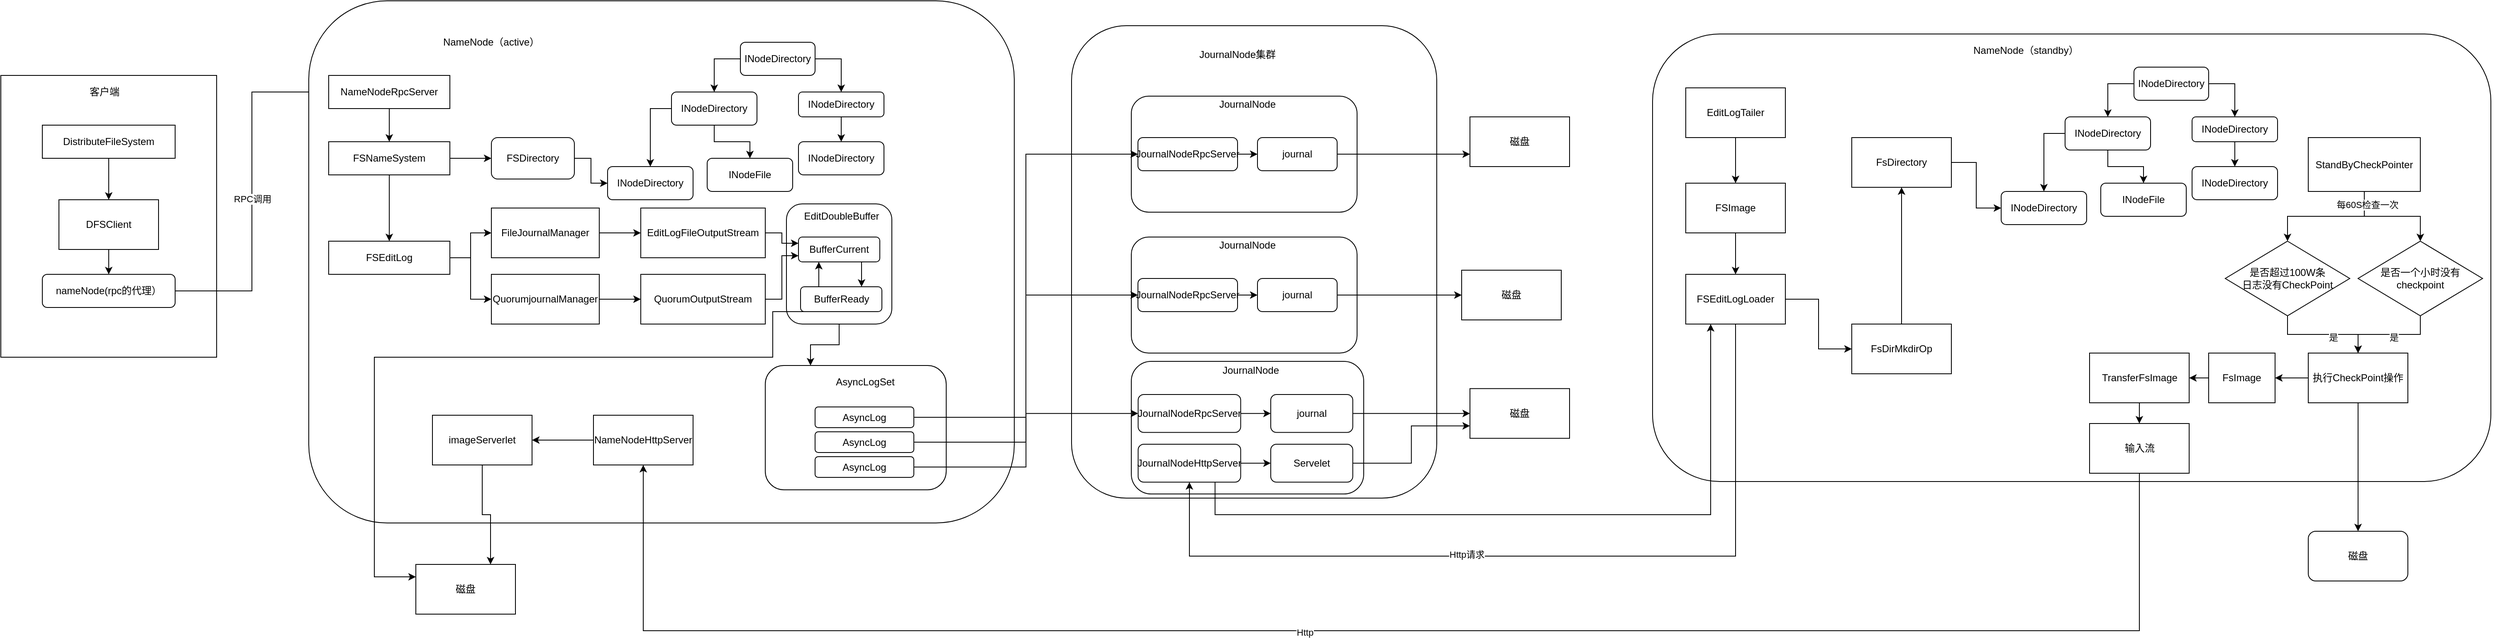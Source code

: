 <mxfile version="13.7.9" type="device"><diagram id="eB5YQla7V3lRAByXjkSG" name="第 1 页"><mxGraphModel dx="1666" dy="2074" grid="1" gridSize="10" guides="1" tooltips="1" connect="1" arrows="1" fold="1" page="1" pageScale="1" pageWidth="827" pageHeight="1169" math="0" shadow="0"><root><mxCell id="0"/><mxCell id="1" parent="0"/><mxCell id="TKbmbzfC0sgRilVs8ecP-1" value="" style="rounded=0;whiteSpace=wrap;html=1;" vertex="1" parent="1"><mxGeometry x="20" y="60" width="260" height="340" as="geometry"/></mxCell><mxCell id="TKbmbzfC0sgRilVs8ecP-5" value="客户端" style="text;html=1;strokeColor=none;fillColor=none;align=center;verticalAlign=middle;whiteSpace=wrap;rounded=0;" vertex="1" parent="1"><mxGeometry x="70" y="60" width="150" height="40" as="geometry"/></mxCell><mxCell id="TKbmbzfC0sgRilVs8ecP-11" value="" style="edgeStyle=orthogonalEdgeStyle;rounded=0;orthogonalLoop=1;jettySize=auto;html=1;" edge="1" parent="1" source="TKbmbzfC0sgRilVs8ecP-9" target="TKbmbzfC0sgRilVs8ecP-10"><mxGeometry relative="1" as="geometry"/></mxCell><mxCell id="TKbmbzfC0sgRilVs8ecP-9" value="DistributeFileSystem" style="rounded=0;whiteSpace=wrap;html=1;" vertex="1" parent="1"><mxGeometry x="70" y="120" width="160" height="40" as="geometry"/></mxCell><mxCell id="TKbmbzfC0sgRilVs8ecP-13" style="edgeStyle=orthogonalEdgeStyle;rounded=0;orthogonalLoop=1;jettySize=auto;html=1;entryX=0.5;entryY=0;entryDx=0;entryDy=0;" edge="1" parent="1" source="TKbmbzfC0sgRilVs8ecP-10" target="TKbmbzfC0sgRilVs8ecP-12"><mxGeometry relative="1" as="geometry"/></mxCell><mxCell id="TKbmbzfC0sgRilVs8ecP-10" value="DFSClient" style="whiteSpace=wrap;html=1;rounded=0;" vertex="1" parent="1"><mxGeometry x="90" y="210" width="120" height="60" as="geometry"/></mxCell><mxCell id="TKbmbzfC0sgRilVs8ecP-16" style="edgeStyle=orthogonalEdgeStyle;rounded=0;orthogonalLoop=1;jettySize=auto;html=1;entryX=0;entryY=0.5;entryDx=0;entryDy=0;" edge="1" parent="1" source="TKbmbzfC0sgRilVs8ecP-12" target="TKbmbzfC0sgRilVs8ecP-15"><mxGeometry relative="1" as="geometry"/></mxCell><mxCell id="TKbmbzfC0sgRilVs8ecP-17" value="RPC调用" style="edgeLabel;html=1;align=center;verticalAlign=middle;resizable=0;points=[];" vertex="1" connectable="0" parent="TKbmbzfC0sgRilVs8ecP-16"><mxGeometry x="-0.043" relative="1" as="geometry"><mxPoint as="offset"/></mxGeometry></mxCell><mxCell id="TKbmbzfC0sgRilVs8ecP-12" value="nameNode(rpc的代理）" style="rounded=1;whiteSpace=wrap;html=1;" vertex="1" parent="1"><mxGeometry x="70" y="300" width="160" height="40" as="geometry"/></mxCell><mxCell id="TKbmbzfC0sgRilVs8ecP-23" value="" style="group" vertex="1" connectable="0" parent="1"><mxGeometry x="2010" y="10" width="1020" height="540" as="geometry"/></mxCell><mxCell id="TKbmbzfC0sgRilVs8ecP-4" value="" style="rounded=1;whiteSpace=wrap;html=1;" vertex="1" parent="TKbmbzfC0sgRilVs8ecP-23"><mxGeometry width="1010" height="540" as="geometry"/></mxCell><mxCell id="TKbmbzfC0sgRilVs8ecP-8" value="NameNode（standby）" style="text;html=1;strokeColor=none;fillColor=none;align=center;verticalAlign=middle;whiteSpace=wrap;rounded=0;" vertex="1" parent="TKbmbzfC0sgRilVs8ecP-23"><mxGeometry x="345" width="210" height="40" as="geometry"/></mxCell><mxCell id="TKbmbzfC0sgRilVs8ecP-144" style="edgeStyle=orthogonalEdgeStyle;rounded=0;orthogonalLoop=1;jettySize=auto;html=1;" edge="1" parent="TKbmbzfC0sgRilVs8ecP-23" source="TKbmbzfC0sgRilVs8ecP-142" target="TKbmbzfC0sgRilVs8ecP-143"><mxGeometry relative="1" as="geometry"/></mxCell><mxCell id="TKbmbzfC0sgRilVs8ecP-142" value="EditLogTailer" style="rounded=0;whiteSpace=wrap;html=1;" vertex="1" parent="TKbmbzfC0sgRilVs8ecP-23"><mxGeometry x="40" y="65" width="120" height="60" as="geometry"/></mxCell><mxCell id="TKbmbzfC0sgRilVs8ecP-146" style="edgeStyle=orthogonalEdgeStyle;rounded=0;orthogonalLoop=1;jettySize=auto;html=1;" edge="1" parent="TKbmbzfC0sgRilVs8ecP-23" source="TKbmbzfC0sgRilVs8ecP-143" target="TKbmbzfC0sgRilVs8ecP-145"><mxGeometry relative="1" as="geometry"/></mxCell><mxCell id="TKbmbzfC0sgRilVs8ecP-143" value="FSImage" style="rounded=0;whiteSpace=wrap;html=1;" vertex="1" parent="TKbmbzfC0sgRilVs8ecP-23"><mxGeometry x="40" y="180" width="120" height="60" as="geometry"/></mxCell><mxCell id="TKbmbzfC0sgRilVs8ecP-165" style="edgeStyle=orthogonalEdgeStyle;rounded=0;orthogonalLoop=1;jettySize=auto;html=1;" edge="1" parent="TKbmbzfC0sgRilVs8ecP-23" source="TKbmbzfC0sgRilVs8ecP-145" target="TKbmbzfC0sgRilVs8ecP-147"><mxGeometry relative="1" as="geometry"/></mxCell><mxCell id="TKbmbzfC0sgRilVs8ecP-145" value="FSEditLogLoader" style="rounded=0;whiteSpace=wrap;html=1;" vertex="1" parent="TKbmbzfC0sgRilVs8ecP-23"><mxGeometry x="40" y="290" width="120" height="60" as="geometry"/></mxCell><mxCell id="TKbmbzfC0sgRilVs8ecP-163" style="edgeStyle=orthogonalEdgeStyle;rounded=0;orthogonalLoop=1;jettySize=auto;html=1;entryX=0.5;entryY=1;entryDx=0;entryDy=0;" edge="1" parent="TKbmbzfC0sgRilVs8ecP-23" source="TKbmbzfC0sgRilVs8ecP-147" target="TKbmbzfC0sgRilVs8ecP-148"><mxGeometry relative="1" as="geometry"/></mxCell><mxCell id="TKbmbzfC0sgRilVs8ecP-147" value="FsDirMkdirOp" style="rounded=0;whiteSpace=wrap;html=1;" vertex="1" parent="TKbmbzfC0sgRilVs8ecP-23"><mxGeometry x="240" y="350" width="120" height="60" as="geometry"/></mxCell><mxCell id="TKbmbzfC0sgRilVs8ecP-164" style="edgeStyle=orthogonalEdgeStyle;rounded=0;orthogonalLoop=1;jettySize=auto;html=1;entryX=0;entryY=0.5;entryDx=0;entryDy=0;" edge="1" parent="TKbmbzfC0sgRilVs8ecP-23" source="TKbmbzfC0sgRilVs8ecP-148" target="TKbmbzfC0sgRilVs8ecP-160"><mxGeometry relative="1" as="geometry"/></mxCell><mxCell id="TKbmbzfC0sgRilVs8ecP-148" value="FsDirectory" style="rounded=0;whiteSpace=wrap;html=1;" vertex="1" parent="TKbmbzfC0sgRilVs8ecP-23"><mxGeometry x="240" y="125" width="120" height="60" as="geometry"/></mxCell><mxCell id="TKbmbzfC0sgRilVs8ecP-151" value="" style="group" vertex="1" connectable="0" parent="TKbmbzfC0sgRilVs8ecP-23"><mxGeometry x="420" y="40" width="333" height="190" as="geometry"/></mxCell><mxCell id="TKbmbzfC0sgRilVs8ecP-152" value="INodeDirectory" style="rounded=1;whiteSpace=wrap;html=1;" vertex="1" parent="TKbmbzfC0sgRilVs8ecP-151"><mxGeometry x="160" width="90" height="40" as="geometry"/></mxCell><mxCell id="TKbmbzfC0sgRilVs8ecP-153" value="INodeDirectory" style="rounded=1;whiteSpace=wrap;html=1;" vertex="1" parent="TKbmbzfC0sgRilVs8ecP-151"><mxGeometry x="77" y="60" width="103" height="40" as="geometry"/></mxCell><mxCell id="TKbmbzfC0sgRilVs8ecP-154" style="edgeStyle=orthogonalEdgeStyle;rounded=0;orthogonalLoop=1;jettySize=auto;html=1;exitX=0;exitY=0.5;exitDx=0;exitDy=0;" edge="1" parent="TKbmbzfC0sgRilVs8ecP-151" source="TKbmbzfC0sgRilVs8ecP-152" target="TKbmbzfC0sgRilVs8ecP-153"><mxGeometry relative="1" as="geometry"/></mxCell><mxCell id="TKbmbzfC0sgRilVs8ecP-155" value="INodeFile" style="rounded=1;whiteSpace=wrap;html=1;" vertex="1" parent="TKbmbzfC0sgRilVs8ecP-151"><mxGeometry x="120" y="140" width="103" height="40" as="geometry"/></mxCell><mxCell id="TKbmbzfC0sgRilVs8ecP-156" style="edgeStyle=orthogonalEdgeStyle;rounded=0;orthogonalLoop=1;jettySize=auto;html=1;" edge="1" parent="TKbmbzfC0sgRilVs8ecP-151" source="TKbmbzfC0sgRilVs8ecP-153" target="TKbmbzfC0sgRilVs8ecP-155"><mxGeometry relative="1" as="geometry"/></mxCell><mxCell id="TKbmbzfC0sgRilVs8ecP-157" value="INodeDirectory" style="rounded=1;whiteSpace=wrap;html=1;" vertex="1" parent="TKbmbzfC0sgRilVs8ecP-151"><mxGeometry x="230" y="60" width="103" height="30" as="geometry"/></mxCell><mxCell id="TKbmbzfC0sgRilVs8ecP-158" style="edgeStyle=orthogonalEdgeStyle;rounded=0;orthogonalLoop=1;jettySize=auto;html=1;exitX=1;exitY=0.5;exitDx=0;exitDy=0;" edge="1" parent="TKbmbzfC0sgRilVs8ecP-151" source="TKbmbzfC0sgRilVs8ecP-152" target="TKbmbzfC0sgRilVs8ecP-157"><mxGeometry relative="1" as="geometry"/></mxCell><mxCell id="TKbmbzfC0sgRilVs8ecP-159" value="INodeDirectory" style="rounded=1;whiteSpace=wrap;html=1;" vertex="1" parent="TKbmbzfC0sgRilVs8ecP-151"><mxGeometry x="230" y="120" width="103" height="40" as="geometry"/></mxCell><mxCell id="TKbmbzfC0sgRilVs8ecP-160" value="INodeDirectory" style="rounded=1;whiteSpace=wrap;html=1;" vertex="1" parent="TKbmbzfC0sgRilVs8ecP-151"><mxGeometry y="150" width="103" height="40" as="geometry"/></mxCell><mxCell id="TKbmbzfC0sgRilVs8ecP-161" style="edgeStyle=orthogonalEdgeStyle;rounded=0;orthogonalLoop=1;jettySize=auto;html=1;exitX=0;exitY=0.5;exitDx=0;exitDy=0;" edge="1" parent="TKbmbzfC0sgRilVs8ecP-151" source="TKbmbzfC0sgRilVs8ecP-153" target="TKbmbzfC0sgRilVs8ecP-160"><mxGeometry relative="1" as="geometry"/></mxCell><mxCell id="TKbmbzfC0sgRilVs8ecP-162" style="edgeStyle=orthogonalEdgeStyle;rounded=0;orthogonalLoop=1;jettySize=auto;html=1;entryX=0.5;entryY=0;entryDx=0;entryDy=0;" edge="1" parent="TKbmbzfC0sgRilVs8ecP-151" source="TKbmbzfC0sgRilVs8ecP-157" target="TKbmbzfC0sgRilVs8ecP-159"><mxGeometry relative="1" as="geometry"/></mxCell><mxCell id="TKbmbzfC0sgRilVs8ecP-171" value="" style="edgeStyle=orthogonalEdgeStyle;rounded=0;orthogonalLoop=1;jettySize=auto;html=1;" edge="1" parent="TKbmbzfC0sgRilVs8ecP-23" source="TKbmbzfC0sgRilVs8ecP-169" target="TKbmbzfC0sgRilVs8ecP-170"><mxGeometry relative="1" as="geometry"/></mxCell><mxCell id="TKbmbzfC0sgRilVs8ecP-177" style="edgeStyle=orthogonalEdgeStyle;rounded=0;orthogonalLoop=1;jettySize=auto;html=1;entryX=0.5;entryY=0;entryDx=0;entryDy=0;" edge="1" parent="TKbmbzfC0sgRilVs8ecP-23" source="TKbmbzfC0sgRilVs8ecP-169" target="TKbmbzfC0sgRilVs8ecP-175"><mxGeometry relative="1" as="geometry"/></mxCell><mxCell id="TKbmbzfC0sgRilVs8ecP-178" value="每60S检查一次" style="edgeLabel;html=1;align=center;verticalAlign=middle;resizable=0;points=[];" vertex="1" connectable="0" parent="TKbmbzfC0sgRilVs8ecP-177"><mxGeometry x="-0.749" y="3" relative="1" as="geometry"><mxPoint as="offset"/></mxGeometry></mxCell><mxCell id="TKbmbzfC0sgRilVs8ecP-169" value="StandByCheckPointer" style="rounded=0;whiteSpace=wrap;html=1;" vertex="1" parent="TKbmbzfC0sgRilVs8ecP-23"><mxGeometry x="790" y="125" width="135" height="65" as="geometry"/></mxCell><mxCell id="TKbmbzfC0sgRilVs8ecP-180" style="edgeStyle=orthogonalEdgeStyle;rounded=0;orthogonalLoop=1;jettySize=auto;html=1;entryX=0.5;entryY=0;entryDx=0;entryDy=0;" edge="1" parent="TKbmbzfC0sgRilVs8ecP-23" source="TKbmbzfC0sgRilVs8ecP-170" target="TKbmbzfC0sgRilVs8ecP-179"><mxGeometry relative="1" as="geometry"/></mxCell><mxCell id="TKbmbzfC0sgRilVs8ecP-183" value="是" style="edgeLabel;html=1;align=center;verticalAlign=middle;resizable=0;points=[];" vertex="1" connectable="0" parent="TKbmbzfC0sgRilVs8ecP-180"><mxGeometry x="0.177" y="-2" relative="1" as="geometry"><mxPoint x="1" y="1" as="offset"/></mxGeometry></mxCell><mxCell id="TKbmbzfC0sgRilVs8ecP-170" value="是否超过100W条&lt;br&gt;日志没有CheckPoint" style="rhombus;whiteSpace=wrap;html=1;rounded=0;" vertex="1" parent="TKbmbzfC0sgRilVs8ecP-23"><mxGeometry x="690" y="250" width="150" height="90" as="geometry"/></mxCell><mxCell id="TKbmbzfC0sgRilVs8ecP-182" style="edgeStyle=orthogonalEdgeStyle;rounded=0;orthogonalLoop=1;jettySize=auto;html=1;entryX=0.5;entryY=0;entryDx=0;entryDy=0;" edge="1" parent="TKbmbzfC0sgRilVs8ecP-23" source="TKbmbzfC0sgRilVs8ecP-175" target="TKbmbzfC0sgRilVs8ecP-179"><mxGeometry relative="1" as="geometry"/></mxCell><mxCell id="TKbmbzfC0sgRilVs8ecP-184" value="是" style="edgeLabel;html=1;align=center;verticalAlign=middle;resizable=0;points=[];" vertex="1" connectable="0" parent="TKbmbzfC0sgRilVs8ecP-182"><mxGeometry x="-0.092" y="3" relative="1" as="geometry"><mxPoint as="offset"/></mxGeometry></mxCell><mxCell id="TKbmbzfC0sgRilVs8ecP-175" value="是否一个小时没有checkpoint" style="rhombus;whiteSpace=wrap;html=1;rounded=0;" vertex="1" parent="TKbmbzfC0sgRilVs8ecP-23"><mxGeometry x="850" y="250" width="150" height="90" as="geometry"/></mxCell><mxCell id="TKbmbzfC0sgRilVs8ecP-186" style="edgeStyle=orthogonalEdgeStyle;rounded=0;orthogonalLoop=1;jettySize=auto;html=1;" edge="1" parent="TKbmbzfC0sgRilVs8ecP-23" source="TKbmbzfC0sgRilVs8ecP-179" target="TKbmbzfC0sgRilVs8ecP-185"><mxGeometry relative="1" as="geometry"/></mxCell><mxCell id="TKbmbzfC0sgRilVs8ecP-179" value="执行CheckPoint操作" style="rounded=0;whiteSpace=wrap;html=1;" vertex="1" parent="TKbmbzfC0sgRilVs8ecP-23"><mxGeometry x="790" y="385" width="120" height="60" as="geometry"/></mxCell><mxCell id="TKbmbzfC0sgRilVs8ecP-188" style="edgeStyle=orthogonalEdgeStyle;rounded=0;orthogonalLoop=1;jettySize=auto;html=1;entryX=1;entryY=0.5;entryDx=0;entryDy=0;" edge="1" parent="TKbmbzfC0sgRilVs8ecP-23" source="TKbmbzfC0sgRilVs8ecP-185" target="TKbmbzfC0sgRilVs8ecP-187"><mxGeometry relative="1" as="geometry"/></mxCell><mxCell id="TKbmbzfC0sgRilVs8ecP-185" value="FsImage" style="rounded=0;whiteSpace=wrap;html=1;" vertex="1" parent="TKbmbzfC0sgRilVs8ecP-23"><mxGeometry x="670" y="385" width="80" height="60" as="geometry"/></mxCell><mxCell id="TKbmbzfC0sgRilVs8ecP-232" style="edgeStyle=orthogonalEdgeStyle;rounded=0;orthogonalLoop=1;jettySize=auto;html=1;" edge="1" parent="TKbmbzfC0sgRilVs8ecP-23" source="TKbmbzfC0sgRilVs8ecP-187" target="TKbmbzfC0sgRilVs8ecP-231"><mxGeometry relative="1" as="geometry"/></mxCell><mxCell id="TKbmbzfC0sgRilVs8ecP-187" value="TransferFsImage" style="rounded=0;whiteSpace=wrap;html=1;" vertex="1" parent="TKbmbzfC0sgRilVs8ecP-23"><mxGeometry x="526.5" y="385" width="120" height="60" as="geometry"/></mxCell><mxCell id="TKbmbzfC0sgRilVs8ecP-231" value="输入流" style="rounded=0;whiteSpace=wrap;html=1;" vertex="1" parent="TKbmbzfC0sgRilVs8ecP-23"><mxGeometry x="526.5" y="470" width="120" height="60" as="geometry"/></mxCell><mxCell id="TKbmbzfC0sgRilVs8ecP-64" value="" style="group" vertex="1" connectable="0" parent="1"><mxGeometry x="391" y="-30" width="850" height="630" as="geometry"/></mxCell><mxCell id="TKbmbzfC0sgRilVs8ecP-2" value="" style="rounded=1;whiteSpace=wrap;html=1;" vertex="1" parent="TKbmbzfC0sgRilVs8ecP-64"><mxGeometry width="850" height="630" as="geometry"/></mxCell><mxCell id="TKbmbzfC0sgRilVs8ecP-6" value="NameNode（active）" style="text;html=1;strokeColor=none;fillColor=none;align=center;verticalAlign=middle;whiteSpace=wrap;rounded=0;" vertex="1" parent="TKbmbzfC0sgRilVs8ecP-64"><mxGeometry x="160" y="30" width="120" height="40" as="geometry"/></mxCell><mxCell id="TKbmbzfC0sgRilVs8ecP-15" value="NameNodeRpcServer" style="rounded=0;whiteSpace=wrap;html=1;" vertex="1" parent="TKbmbzfC0sgRilVs8ecP-64"><mxGeometry x="24" y="90" width="146" height="40" as="geometry"/></mxCell><mxCell id="TKbmbzfC0sgRilVs8ecP-20" value="FSNameSystem" style="rounded=0;whiteSpace=wrap;html=1;" vertex="1" parent="TKbmbzfC0sgRilVs8ecP-64"><mxGeometry x="24" y="170" width="146" height="40" as="geometry"/></mxCell><mxCell id="TKbmbzfC0sgRilVs8ecP-21" style="edgeStyle=orthogonalEdgeStyle;rounded=0;orthogonalLoop=1;jettySize=auto;html=1;entryX=0.5;entryY=0;entryDx=0;entryDy=0;" edge="1" parent="TKbmbzfC0sgRilVs8ecP-64" source="TKbmbzfC0sgRilVs8ecP-15" target="TKbmbzfC0sgRilVs8ecP-20"><mxGeometry relative="1" as="geometry"/></mxCell><mxCell id="TKbmbzfC0sgRilVs8ecP-22" value="FSDirectory" style="rounded=1;whiteSpace=wrap;html=1;" vertex="1" parent="TKbmbzfC0sgRilVs8ecP-64"><mxGeometry x="220" y="165" width="100" height="50" as="geometry"/></mxCell><mxCell id="TKbmbzfC0sgRilVs8ecP-25" style="edgeStyle=orthogonalEdgeStyle;rounded=0;orthogonalLoop=1;jettySize=auto;html=1;entryX=0;entryY=0.5;entryDx=0;entryDy=0;" edge="1" parent="TKbmbzfC0sgRilVs8ecP-64" source="TKbmbzfC0sgRilVs8ecP-20" target="TKbmbzfC0sgRilVs8ecP-22"><mxGeometry relative="1" as="geometry"/></mxCell><mxCell id="TKbmbzfC0sgRilVs8ecP-40" style="edgeStyle=orthogonalEdgeStyle;rounded=0;orthogonalLoop=1;jettySize=auto;html=1;entryX=0;entryY=0.5;entryDx=0;entryDy=0;" edge="1" parent="TKbmbzfC0sgRilVs8ecP-64" source="TKbmbzfC0sgRilVs8ecP-22" target="TKbmbzfC0sgRilVs8ecP-37"><mxGeometry relative="1" as="geometry"/></mxCell><mxCell id="TKbmbzfC0sgRilVs8ecP-41" value="FSEditLog" style="rounded=0;whiteSpace=wrap;html=1;" vertex="1" parent="TKbmbzfC0sgRilVs8ecP-64"><mxGeometry x="24" y="290" width="146" height="40" as="geometry"/></mxCell><mxCell id="TKbmbzfC0sgRilVs8ecP-42" style="edgeStyle=orthogonalEdgeStyle;rounded=0;orthogonalLoop=1;jettySize=auto;html=1;entryX=0.5;entryY=0;entryDx=0;entryDy=0;" edge="1" parent="TKbmbzfC0sgRilVs8ecP-64" source="TKbmbzfC0sgRilVs8ecP-20" target="TKbmbzfC0sgRilVs8ecP-41"><mxGeometry relative="1" as="geometry"/></mxCell><mxCell id="TKbmbzfC0sgRilVs8ecP-43" value="FileJournalManager" style="rounded=0;whiteSpace=wrap;html=1;" vertex="1" parent="TKbmbzfC0sgRilVs8ecP-64"><mxGeometry x="220" y="250" width="130" height="60" as="geometry"/></mxCell><mxCell id="TKbmbzfC0sgRilVs8ecP-45" style="edgeStyle=orthogonalEdgeStyle;rounded=0;orthogonalLoop=1;jettySize=auto;html=1;" edge="1" parent="TKbmbzfC0sgRilVs8ecP-64" source="TKbmbzfC0sgRilVs8ecP-41" target="TKbmbzfC0sgRilVs8ecP-43"><mxGeometry relative="1" as="geometry"/></mxCell><mxCell id="TKbmbzfC0sgRilVs8ecP-44" value="QuorumjournalManager" style="rounded=0;whiteSpace=wrap;html=1;" vertex="1" parent="TKbmbzfC0sgRilVs8ecP-64"><mxGeometry x="220" y="330" width="130" height="60" as="geometry"/></mxCell><mxCell id="TKbmbzfC0sgRilVs8ecP-46" style="edgeStyle=orthogonalEdgeStyle;rounded=0;orthogonalLoop=1;jettySize=auto;html=1;exitX=1;exitY=0.5;exitDx=0;exitDy=0;entryX=0;entryY=0.5;entryDx=0;entryDy=0;" edge="1" parent="TKbmbzfC0sgRilVs8ecP-64" source="TKbmbzfC0sgRilVs8ecP-41" target="TKbmbzfC0sgRilVs8ecP-44"><mxGeometry relative="1" as="geometry"/></mxCell><mxCell id="TKbmbzfC0sgRilVs8ecP-47" value="EditLogFileOutputStream" style="rounded=0;whiteSpace=wrap;html=1;" vertex="1" parent="TKbmbzfC0sgRilVs8ecP-64"><mxGeometry x="400" y="250" width="150" height="60" as="geometry"/></mxCell><mxCell id="TKbmbzfC0sgRilVs8ecP-48" style="edgeStyle=orthogonalEdgeStyle;rounded=0;orthogonalLoop=1;jettySize=auto;html=1;" edge="1" parent="TKbmbzfC0sgRilVs8ecP-64" source="TKbmbzfC0sgRilVs8ecP-43" target="TKbmbzfC0sgRilVs8ecP-47"><mxGeometry relative="1" as="geometry"/></mxCell><mxCell id="TKbmbzfC0sgRilVs8ecP-49" value="QuorumOutputStream" style="rounded=0;whiteSpace=wrap;html=1;" vertex="1" parent="TKbmbzfC0sgRilVs8ecP-64"><mxGeometry x="400" y="330" width="150" height="60" as="geometry"/></mxCell><mxCell id="TKbmbzfC0sgRilVs8ecP-50" style="edgeStyle=orthogonalEdgeStyle;rounded=0;orthogonalLoop=1;jettySize=auto;html=1;entryX=0;entryY=0.5;entryDx=0;entryDy=0;" edge="1" parent="TKbmbzfC0sgRilVs8ecP-64" source="TKbmbzfC0sgRilVs8ecP-44" target="TKbmbzfC0sgRilVs8ecP-49"><mxGeometry relative="1" as="geometry"/></mxCell><mxCell id="TKbmbzfC0sgRilVs8ecP-65" value="" style="group" vertex="1" connectable="0" parent="TKbmbzfC0sgRilVs8ecP-64"><mxGeometry x="575.5" y="240" width="127" height="155" as="geometry"/></mxCell><mxCell id="TKbmbzfC0sgRilVs8ecP-51" value="" style="rounded=1;whiteSpace=wrap;html=1;" vertex="1" parent="TKbmbzfC0sgRilVs8ecP-65"><mxGeometry y="5" width="127" height="145" as="geometry"/></mxCell><mxCell id="TKbmbzfC0sgRilVs8ecP-52" value="EditDoubleBuffer" style="text;html=1;strokeColor=none;fillColor=none;align=center;verticalAlign=middle;whiteSpace=wrap;rounded=0;" vertex="1" parent="TKbmbzfC0sgRilVs8ecP-65"><mxGeometry x="21" width="90" height="40" as="geometry"/></mxCell><mxCell id="TKbmbzfC0sgRilVs8ecP-53" value="BufferCurrent" style="rounded=1;whiteSpace=wrap;html=1;" vertex="1" parent="TKbmbzfC0sgRilVs8ecP-65"><mxGeometry x="14.5" y="45" width="98" height="30" as="geometry"/></mxCell><mxCell id="TKbmbzfC0sgRilVs8ecP-55" value="BufferReady" style="rounded=1;whiteSpace=wrap;html=1;" vertex="1" parent="TKbmbzfC0sgRilVs8ecP-65"><mxGeometry x="17" y="105" width="98" height="30" as="geometry"/></mxCell><mxCell id="TKbmbzfC0sgRilVs8ecP-57" style="edgeStyle=orthogonalEdgeStyle;rounded=0;orthogonalLoop=1;jettySize=auto;html=1;exitX=0.25;exitY=0;exitDx=0;exitDy=0;entryX=0.25;entryY=1;entryDx=0;entryDy=0;" edge="1" parent="TKbmbzfC0sgRilVs8ecP-65" source="TKbmbzfC0sgRilVs8ecP-55" target="TKbmbzfC0sgRilVs8ecP-53"><mxGeometry relative="1" as="geometry"/></mxCell><mxCell id="TKbmbzfC0sgRilVs8ecP-59" style="edgeStyle=orthogonalEdgeStyle;rounded=0;orthogonalLoop=1;jettySize=auto;html=1;exitX=0.75;exitY=1;exitDx=0;exitDy=0;entryX=0.75;entryY=0;entryDx=0;entryDy=0;" edge="1" parent="TKbmbzfC0sgRilVs8ecP-65" source="TKbmbzfC0sgRilVs8ecP-53" target="TKbmbzfC0sgRilVs8ecP-55"><mxGeometry relative="1" as="geometry"/></mxCell><mxCell id="TKbmbzfC0sgRilVs8ecP-61" style="edgeStyle=orthogonalEdgeStyle;rounded=0;orthogonalLoop=1;jettySize=auto;html=1;entryX=0;entryY=0.75;entryDx=0;entryDy=0;" edge="1" parent="TKbmbzfC0sgRilVs8ecP-64" source="TKbmbzfC0sgRilVs8ecP-49" target="TKbmbzfC0sgRilVs8ecP-53"><mxGeometry relative="1" as="geometry"/></mxCell><mxCell id="TKbmbzfC0sgRilVs8ecP-60" style="edgeStyle=orthogonalEdgeStyle;rounded=0;orthogonalLoop=1;jettySize=auto;html=1;entryX=0;entryY=0.25;entryDx=0;entryDy=0;" edge="1" parent="TKbmbzfC0sgRilVs8ecP-64" source="TKbmbzfC0sgRilVs8ecP-47" target="TKbmbzfC0sgRilVs8ecP-53"><mxGeometry relative="1" as="geometry"/></mxCell><mxCell id="TKbmbzfC0sgRilVs8ecP-68" value="" style="group" vertex="1" connectable="0" parent="TKbmbzfC0sgRilVs8ecP-64"><mxGeometry x="550" y="440" width="218" height="150" as="geometry"/></mxCell><mxCell id="TKbmbzfC0sgRilVs8ecP-72" value="" style="group" vertex="1" connectable="0" parent="TKbmbzfC0sgRilVs8ecP-68"><mxGeometry width="218" height="150" as="geometry"/></mxCell><mxCell id="TKbmbzfC0sgRilVs8ecP-66" value="" style="rounded=1;whiteSpace=wrap;html=1;" vertex="1" parent="TKbmbzfC0sgRilVs8ecP-72"><mxGeometry width="218" height="150" as="geometry"/></mxCell><mxCell id="TKbmbzfC0sgRilVs8ecP-67" value="AsyncLogSet" style="text;html=1;strokeColor=none;fillColor=none;align=center;verticalAlign=middle;whiteSpace=wrap;rounded=0;" vertex="1" parent="TKbmbzfC0sgRilVs8ecP-72"><mxGeometry x="80" width="81" height="40" as="geometry"/></mxCell><mxCell id="TKbmbzfC0sgRilVs8ecP-69" value="AsyncLog" style="rounded=1;whiteSpace=wrap;html=1;" vertex="1" parent="TKbmbzfC0sgRilVs8ecP-72"><mxGeometry x="60" y="50" width="119" height="25" as="geometry"/></mxCell><mxCell id="TKbmbzfC0sgRilVs8ecP-70" value="AsyncLog" style="rounded=1;whiteSpace=wrap;html=1;" vertex="1" parent="TKbmbzfC0sgRilVs8ecP-72"><mxGeometry x="60" y="80" width="119" height="25" as="geometry"/></mxCell><mxCell id="TKbmbzfC0sgRilVs8ecP-71" value="AsyncLog" style="rounded=1;whiteSpace=wrap;html=1;" vertex="1" parent="TKbmbzfC0sgRilVs8ecP-72"><mxGeometry x="60" y="110" width="119" height="25" as="geometry"/></mxCell><mxCell id="TKbmbzfC0sgRilVs8ecP-73" style="edgeStyle=orthogonalEdgeStyle;rounded=0;orthogonalLoop=1;jettySize=auto;html=1;entryX=0.25;entryY=0;entryDx=0;entryDy=0;" edge="1" parent="TKbmbzfC0sgRilVs8ecP-64" source="TKbmbzfC0sgRilVs8ecP-51" target="TKbmbzfC0sgRilVs8ecP-66"><mxGeometry relative="1" as="geometry"/></mxCell><mxCell id="TKbmbzfC0sgRilVs8ecP-150" value="" style="group" vertex="1" connectable="0" parent="TKbmbzfC0sgRilVs8ecP-64"><mxGeometry x="360" y="50" width="333" height="190" as="geometry"/></mxCell><mxCell id="TKbmbzfC0sgRilVs8ecP-26" value="INodeDirectory" style="rounded=1;whiteSpace=wrap;html=1;" vertex="1" parent="TKbmbzfC0sgRilVs8ecP-150"><mxGeometry x="160" width="90" height="40" as="geometry"/></mxCell><mxCell id="TKbmbzfC0sgRilVs8ecP-27" value="INodeDirectory" style="rounded=1;whiteSpace=wrap;html=1;" vertex="1" parent="TKbmbzfC0sgRilVs8ecP-150"><mxGeometry x="77" y="60" width="103" height="40" as="geometry"/></mxCell><mxCell id="TKbmbzfC0sgRilVs8ecP-34" style="edgeStyle=orthogonalEdgeStyle;rounded=0;orthogonalLoop=1;jettySize=auto;html=1;exitX=0;exitY=0.5;exitDx=0;exitDy=0;" edge="1" parent="TKbmbzfC0sgRilVs8ecP-150" source="TKbmbzfC0sgRilVs8ecP-26" target="TKbmbzfC0sgRilVs8ecP-27"><mxGeometry relative="1" as="geometry"/></mxCell><mxCell id="TKbmbzfC0sgRilVs8ecP-31" value="INodeFile" style="rounded=1;whiteSpace=wrap;html=1;" vertex="1" parent="TKbmbzfC0sgRilVs8ecP-150"><mxGeometry x="120" y="140" width="103" height="40" as="geometry"/></mxCell><mxCell id="TKbmbzfC0sgRilVs8ecP-39" style="edgeStyle=orthogonalEdgeStyle;rounded=0;orthogonalLoop=1;jettySize=auto;html=1;" edge="1" parent="TKbmbzfC0sgRilVs8ecP-150" source="TKbmbzfC0sgRilVs8ecP-27" target="TKbmbzfC0sgRilVs8ecP-31"><mxGeometry relative="1" as="geometry"/></mxCell><mxCell id="TKbmbzfC0sgRilVs8ecP-32" value="INodeDirectory" style="rounded=1;whiteSpace=wrap;html=1;" vertex="1" parent="TKbmbzfC0sgRilVs8ecP-150"><mxGeometry x="230" y="60" width="103" height="30" as="geometry"/></mxCell><mxCell id="TKbmbzfC0sgRilVs8ecP-35" style="edgeStyle=orthogonalEdgeStyle;rounded=0;orthogonalLoop=1;jettySize=auto;html=1;exitX=1;exitY=0.5;exitDx=0;exitDy=0;" edge="1" parent="TKbmbzfC0sgRilVs8ecP-150" source="TKbmbzfC0sgRilVs8ecP-26" target="TKbmbzfC0sgRilVs8ecP-32"><mxGeometry relative="1" as="geometry"/></mxCell><mxCell id="TKbmbzfC0sgRilVs8ecP-33" value="INodeDirectory" style="rounded=1;whiteSpace=wrap;html=1;" vertex="1" parent="TKbmbzfC0sgRilVs8ecP-150"><mxGeometry x="230" y="120" width="103" height="40" as="geometry"/></mxCell><mxCell id="TKbmbzfC0sgRilVs8ecP-37" value="INodeDirectory" style="rounded=1;whiteSpace=wrap;html=1;" vertex="1" parent="TKbmbzfC0sgRilVs8ecP-150"><mxGeometry y="150" width="103" height="40" as="geometry"/></mxCell><mxCell id="TKbmbzfC0sgRilVs8ecP-38" style="edgeStyle=orthogonalEdgeStyle;rounded=0;orthogonalLoop=1;jettySize=auto;html=1;exitX=0;exitY=0.5;exitDx=0;exitDy=0;" edge="1" parent="TKbmbzfC0sgRilVs8ecP-150" source="TKbmbzfC0sgRilVs8ecP-27" target="TKbmbzfC0sgRilVs8ecP-37"><mxGeometry relative="1" as="geometry"/></mxCell><mxCell id="TKbmbzfC0sgRilVs8ecP-36" style="edgeStyle=orthogonalEdgeStyle;rounded=0;orthogonalLoop=1;jettySize=auto;html=1;entryX=0.5;entryY=0;entryDx=0;entryDy=0;" edge="1" parent="TKbmbzfC0sgRilVs8ecP-150" source="TKbmbzfC0sgRilVs8ecP-32" target="TKbmbzfC0sgRilVs8ecP-33"><mxGeometry relative="1" as="geometry"/></mxCell><mxCell id="TKbmbzfC0sgRilVs8ecP-235" style="edgeStyle=orthogonalEdgeStyle;rounded=0;orthogonalLoop=1;jettySize=auto;html=1;" edge="1" parent="TKbmbzfC0sgRilVs8ecP-64" source="TKbmbzfC0sgRilVs8ecP-233" target="TKbmbzfC0sgRilVs8ecP-234"><mxGeometry relative="1" as="geometry"/></mxCell><mxCell id="TKbmbzfC0sgRilVs8ecP-233" value="NameNodeHttpServer" style="rounded=0;whiteSpace=wrap;html=1;" vertex="1" parent="TKbmbzfC0sgRilVs8ecP-64"><mxGeometry x="343" y="500" width="120" height="60" as="geometry"/></mxCell><mxCell id="TKbmbzfC0sgRilVs8ecP-234" value="imageServerlet" style="rounded=0;whiteSpace=wrap;html=1;" vertex="1" parent="TKbmbzfC0sgRilVs8ecP-64"><mxGeometry x="149" y="500" width="120" height="60" as="geometry"/></mxCell><mxCell id="TKbmbzfC0sgRilVs8ecP-77" value="" style="group" vertex="1" connectable="0" parent="1"><mxGeometry x="1310" width="440" height="570" as="geometry"/></mxCell><mxCell id="TKbmbzfC0sgRilVs8ecP-24" value="" style="group" vertex="1" connectable="0" parent="TKbmbzfC0sgRilVs8ecP-77"><mxGeometry x="-8" y="15" width="440" height="570" as="geometry"/></mxCell><mxCell id="TKbmbzfC0sgRilVs8ecP-3" value="" style="rounded=1;whiteSpace=wrap;html=1;" vertex="1" parent="TKbmbzfC0sgRilVs8ecP-24"><mxGeometry x="8" y="-15" width="440" height="570" as="geometry"/></mxCell><mxCell id="TKbmbzfC0sgRilVs8ecP-7" value="JournalNode集群" style="text;html=1;strokeColor=none;fillColor=none;align=center;verticalAlign=middle;whiteSpace=wrap;rounded=0;" vertex="1" parent="TKbmbzfC0sgRilVs8ecP-24"><mxGeometry x="160" width="96.0" height="40" as="geometry"/></mxCell><mxCell id="TKbmbzfC0sgRilVs8ecP-91" value="" style="group" vertex="1" connectable="0" parent="TKbmbzfC0sgRilVs8ecP-24"><mxGeometry x="80" y="70" width="272.0" height="140" as="geometry"/></mxCell><mxCell id="TKbmbzfC0sgRilVs8ecP-74" value="" style="rounded=1;whiteSpace=wrap;html=1;" vertex="1" parent="TKbmbzfC0sgRilVs8ecP-91"><mxGeometry width="272.0" height="140" as="geometry"/></mxCell><mxCell id="TKbmbzfC0sgRilVs8ecP-79" value="JournalNode" style="text;html=1;strokeColor=none;fillColor=none;align=center;verticalAlign=middle;whiteSpace=wrap;rounded=0;" vertex="1" parent="TKbmbzfC0sgRilVs8ecP-91"><mxGeometry x="110.0" width="60.0" height="20" as="geometry"/></mxCell><mxCell id="TKbmbzfC0sgRilVs8ecP-132" style="edgeStyle=orthogonalEdgeStyle;rounded=0;orthogonalLoop=1;jettySize=auto;html=1;" edge="1" parent="TKbmbzfC0sgRilVs8ecP-91" source="TKbmbzfC0sgRilVs8ecP-81" target="TKbmbzfC0sgRilVs8ecP-82"><mxGeometry relative="1" as="geometry"/></mxCell><mxCell id="TKbmbzfC0sgRilVs8ecP-81" value="JournalNodeRpcServer" style="rounded=1;whiteSpace=wrap;html=1;" vertex="1" parent="TKbmbzfC0sgRilVs8ecP-91"><mxGeometry x="8.0" y="50" width="120.0" height="40" as="geometry"/></mxCell><mxCell id="TKbmbzfC0sgRilVs8ecP-82" value="journal" style="rounded=1;whiteSpace=wrap;html=1;" vertex="1" parent="TKbmbzfC0sgRilVs8ecP-91"><mxGeometry x="152.0" y="50" width="96.0" height="40" as="geometry"/></mxCell><mxCell id="TKbmbzfC0sgRilVs8ecP-95" value="" style="group" vertex="1" connectable="0" parent="TKbmbzfC0sgRilVs8ecP-24"><mxGeometry x="80" y="240" width="272.0" height="140" as="geometry"/></mxCell><mxCell id="TKbmbzfC0sgRilVs8ecP-96" value="" style="rounded=1;whiteSpace=wrap;html=1;" vertex="1" parent="TKbmbzfC0sgRilVs8ecP-95"><mxGeometry width="272.0" height="140" as="geometry"/></mxCell><mxCell id="TKbmbzfC0sgRilVs8ecP-97" value="JournalNode" style="text;html=1;strokeColor=none;fillColor=none;align=center;verticalAlign=middle;whiteSpace=wrap;rounded=0;" vertex="1" parent="TKbmbzfC0sgRilVs8ecP-95"><mxGeometry x="110.0" width="60.0" height="20" as="geometry"/></mxCell><mxCell id="TKbmbzfC0sgRilVs8ecP-131" style="edgeStyle=orthogonalEdgeStyle;rounded=0;orthogonalLoop=1;jettySize=auto;html=1;" edge="1" parent="TKbmbzfC0sgRilVs8ecP-95" source="TKbmbzfC0sgRilVs8ecP-98" target="TKbmbzfC0sgRilVs8ecP-99"><mxGeometry relative="1" as="geometry"/></mxCell><mxCell id="TKbmbzfC0sgRilVs8ecP-98" value="JournalNodeRpcServer" style="rounded=1;whiteSpace=wrap;html=1;" vertex="1" parent="TKbmbzfC0sgRilVs8ecP-95"><mxGeometry x="8.0" y="50" width="120.0" height="40" as="geometry"/></mxCell><mxCell id="TKbmbzfC0sgRilVs8ecP-99" value="journal" style="rounded=1;whiteSpace=wrap;html=1;" vertex="1" parent="TKbmbzfC0sgRilVs8ecP-95"><mxGeometry x="152.0" y="50" width="96.0" height="40" as="geometry"/></mxCell><mxCell id="TKbmbzfC0sgRilVs8ecP-100" value="" style="group" vertex="1" connectable="0" parent="TKbmbzfC0sgRilVs8ecP-24"><mxGeometry x="80" y="390" width="280" height="160" as="geometry"/></mxCell><mxCell id="TKbmbzfC0sgRilVs8ecP-101" value="" style="rounded=1;whiteSpace=wrap;html=1;" vertex="1" parent="TKbmbzfC0sgRilVs8ecP-100"><mxGeometry width="280.0" height="160" as="geometry"/></mxCell><mxCell id="TKbmbzfC0sgRilVs8ecP-102" value="JournalNode" style="text;html=1;strokeColor=none;fillColor=none;align=center;verticalAlign=middle;whiteSpace=wrap;rounded=0;" vertex="1" parent="TKbmbzfC0sgRilVs8ecP-100"><mxGeometry x="113.235" width="61.765" height="22.857" as="geometry"/></mxCell><mxCell id="TKbmbzfC0sgRilVs8ecP-130" style="edgeStyle=orthogonalEdgeStyle;rounded=0;orthogonalLoop=1;jettySize=auto;html=1;entryX=0;entryY=0.5;entryDx=0;entryDy=0;" edge="1" parent="TKbmbzfC0sgRilVs8ecP-100" source="TKbmbzfC0sgRilVs8ecP-103" target="TKbmbzfC0sgRilVs8ecP-104"><mxGeometry relative="1" as="geometry"/></mxCell><mxCell id="TKbmbzfC0sgRilVs8ecP-103" value="JournalNodeRpcServer" style="rounded=1;whiteSpace=wrap;html=1;" vertex="1" parent="TKbmbzfC0sgRilVs8ecP-100"><mxGeometry x="8.235" y="40.003" width="123.529" height="45.714" as="geometry"/></mxCell><mxCell id="TKbmbzfC0sgRilVs8ecP-104" value="journal" style="rounded=1;whiteSpace=wrap;html=1;" vertex="1" parent="TKbmbzfC0sgRilVs8ecP-100"><mxGeometry x="167.999" y="40.003" width="98.824" height="45.714" as="geometry"/></mxCell><mxCell id="TKbmbzfC0sgRilVs8ecP-133" style="edgeStyle=orthogonalEdgeStyle;rounded=0;orthogonalLoop=1;jettySize=auto;html=1;entryX=0;entryY=0.5;entryDx=0;entryDy=0;" edge="1" parent="TKbmbzfC0sgRilVs8ecP-100" source="TKbmbzfC0sgRilVs8ecP-108" target="TKbmbzfC0sgRilVs8ecP-129"><mxGeometry relative="1" as="geometry"/></mxCell><mxCell id="TKbmbzfC0sgRilVs8ecP-108" value="JournalNodeHttpServer" style="rounded=1;whiteSpace=wrap;html=1;" vertex="1" parent="TKbmbzfC0sgRilVs8ecP-100"><mxGeometry x="8.235" y="100.003" width="123.529" height="45.714" as="geometry"/></mxCell><mxCell id="TKbmbzfC0sgRilVs8ecP-129" value="Servelet" style="rounded=1;whiteSpace=wrap;html=1;" vertex="1" parent="TKbmbzfC0sgRilVs8ecP-100"><mxGeometry x="167.999" y="100.003" width="98.824" height="45.714" as="geometry"/></mxCell><mxCell id="TKbmbzfC0sgRilVs8ecP-105" style="edgeStyle=orthogonalEdgeStyle;rounded=0;orthogonalLoop=1;jettySize=auto;html=1;entryX=0;entryY=0.5;entryDx=0;entryDy=0;" edge="1" parent="1" source="TKbmbzfC0sgRilVs8ecP-69" target="TKbmbzfC0sgRilVs8ecP-81"><mxGeometry relative="1" as="geometry"/></mxCell><mxCell id="TKbmbzfC0sgRilVs8ecP-106" style="edgeStyle=orthogonalEdgeStyle;rounded=0;orthogonalLoop=1;jettySize=auto;html=1;entryX=0;entryY=0.5;entryDx=0;entryDy=0;" edge="1" parent="1" source="TKbmbzfC0sgRilVs8ecP-70" target="TKbmbzfC0sgRilVs8ecP-98"><mxGeometry relative="1" as="geometry"/></mxCell><mxCell id="TKbmbzfC0sgRilVs8ecP-107" style="edgeStyle=orthogonalEdgeStyle;rounded=0;orthogonalLoop=1;jettySize=auto;html=1;entryX=0;entryY=0.5;entryDx=0;entryDy=0;" edge="1" parent="1" source="TKbmbzfC0sgRilVs8ecP-71" target="TKbmbzfC0sgRilVs8ecP-103"><mxGeometry relative="1" as="geometry"/></mxCell><mxCell id="TKbmbzfC0sgRilVs8ecP-134" value="磁盘" style="rounded=0;whiteSpace=wrap;html=1;" vertex="1" parent="1"><mxGeometry x="1790" y="110" width="120" height="60" as="geometry"/></mxCell><mxCell id="TKbmbzfC0sgRilVs8ecP-135" value="磁盘" style="rounded=0;whiteSpace=wrap;html=1;" vertex="1" parent="1"><mxGeometry x="1780" y="295" width="120" height="60" as="geometry"/></mxCell><mxCell id="TKbmbzfC0sgRilVs8ecP-136" value="磁盘" style="rounded=0;whiteSpace=wrap;html=1;" vertex="1" parent="1"><mxGeometry x="1790" y="437.86" width="120" height="60" as="geometry"/></mxCell><mxCell id="TKbmbzfC0sgRilVs8ecP-137" style="edgeStyle=orthogonalEdgeStyle;rounded=0;orthogonalLoop=1;jettySize=auto;html=1;entryX=0;entryY=0.75;entryDx=0;entryDy=0;" edge="1" parent="1" source="TKbmbzfC0sgRilVs8ecP-82" target="TKbmbzfC0sgRilVs8ecP-134"><mxGeometry relative="1" as="geometry"/></mxCell><mxCell id="TKbmbzfC0sgRilVs8ecP-138" style="edgeStyle=orthogonalEdgeStyle;rounded=0;orthogonalLoop=1;jettySize=auto;html=1;entryX=0;entryY=0.5;entryDx=0;entryDy=0;" edge="1" parent="1" source="TKbmbzfC0sgRilVs8ecP-99" target="TKbmbzfC0sgRilVs8ecP-135"><mxGeometry relative="1" as="geometry"/></mxCell><mxCell id="TKbmbzfC0sgRilVs8ecP-139" style="edgeStyle=orthogonalEdgeStyle;rounded=0;orthogonalLoop=1;jettySize=auto;html=1;entryX=0;entryY=0.5;entryDx=0;entryDy=0;" edge="1" parent="1" source="TKbmbzfC0sgRilVs8ecP-104" target="TKbmbzfC0sgRilVs8ecP-136"><mxGeometry relative="1" as="geometry"/></mxCell><mxCell id="TKbmbzfC0sgRilVs8ecP-140" style="edgeStyle=orthogonalEdgeStyle;rounded=0;orthogonalLoop=1;jettySize=auto;html=1;entryX=0;entryY=0.75;entryDx=0;entryDy=0;" edge="1" parent="1" source="TKbmbzfC0sgRilVs8ecP-129" target="TKbmbzfC0sgRilVs8ecP-136"><mxGeometry relative="1" as="geometry"/></mxCell><mxCell id="TKbmbzfC0sgRilVs8ecP-166" style="edgeStyle=orthogonalEdgeStyle;rounded=0;orthogonalLoop=1;jettySize=auto;html=1;entryX=0.5;entryY=1;entryDx=0;entryDy=0;" edge="1" parent="1" source="TKbmbzfC0sgRilVs8ecP-145" target="TKbmbzfC0sgRilVs8ecP-108"><mxGeometry relative="1" as="geometry"><Array as="points"><mxPoint x="2110" y="640"/><mxPoint x="1452" y="640"/></Array></mxGeometry></mxCell><mxCell id="TKbmbzfC0sgRilVs8ecP-168" value="Http请求" style="edgeLabel;html=1;align=center;verticalAlign=middle;resizable=0;points=[];" vertex="1" connectable="0" parent="TKbmbzfC0sgRilVs8ecP-166"><mxGeometry x="0.176" y="-2" relative="1" as="geometry"><mxPoint as="offset"/></mxGeometry></mxCell><mxCell id="TKbmbzfC0sgRilVs8ecP-167" style="edgeStyle=orthogonalEdgeStyle;rounded=0;orthogonalLoop=1;jettySize=auto;html=1;exitX=0.75;exitY=1;exitDx=0;exitDy=0;entryX=0.25;entryY=1;entryDx=0;entryDy=0;" edge="1" parent="1" source="TKbmbzfC0sgRilVs8ecP-108" target="TKbmbzfC0sgRilVs8ecP-145"><mxGeometry relative="1" as="geometry"><Array as="points"><mxPoint x="1483" y="590"/><mxPoint x="2080" y="590"/></Array></mxGeometry></mxCell><mxCell id="TKbmbzfC0sgRilVs8ecP-189" value="磁盘" style="rounded=1;whiteSpace=wrap;html=1;" vertex="1" parent="1"><mxGeometry x="2800" y="610" width="120" height="60" as="geometry"/></mxCell><mxCell id="TKbmbzfC0sgRilVs8ecP-190" style="edgeStyle=orthogonalEdgeStyle;rounded=0;orthogonalLoop=1;jettySize=auto;html=1;entryX=0.5;entryY=0;entryDx=0;entryDy=0;" edge="1" parent="1" source="TKbmbzfC0sgRilVs8ecP-179" target="TKbmbzfC0sgRilVs8ecP-189"><mxGeometry relative="1" as="geometry"/></mxCell><mxCell id="TKbmbzfC0sgRilVs8ecP-238" style="edgeStyle=orthogonalEdgeStyle;rounded=0;orthogonalLoop=1;jettySize=auto;html=1;entryX=0.5;entryY=1;entryDx=0;entryDy=0;" edge="1" parent="1" source="TKbmbzfC0sgRilVs8ecP-231" target="TKbmbzfC0sgRilVs8ecP-233"><mxGeometry relative="1" as="geometry"><mxPoint x="794" y="530" as="targetPoint"/><Array as="points"><mxPoint x="2597" y="730"/><mxPoint x="794" y="730"/></Array></mxGeometry></mxCell><mxCell id="TKbmbzfC0sgRilVs8ecP-239" value="Http" style="edgeLabel;html=1;align=center;verticalAlign=middle;resizable=0;points=[];" vertex="1" connectable="0" parent="TKbmbzfC0sgRilVs8ecP-238"><mxGeometry x="0.092" y="2" relative="1" as="geometry"><mxPoint x="1" as="offset"/></mxGeometry></mxCell><mxCell id="TKbmbzfC0sgRilVs8ecP-240" value="磁盘" style="rounded=0;whiteSpace=wrap;html=1;" vertex="1" parent="1"><mxGeometry x="520" y="650" width="120" height="60" as="geometry"/></mxCell><mxCell id="TKbmbzfC0sgRilVs8ecP-241" style="edgeStyle=orthogonalEdgeStyle;rounded=0;orthogonalLoop=1;jettySize=auto;html=1;entryX=0.75;entryY=0;entryDx=0;entryDy=0;" edge="1" parent="1" source="TKbmbzfC0sgRilVs8ecP-234" target="TKbmbzfC0sgRilVs8ecP-240"><mxGeometry relative="1" as="geometry"/></mxCell><mxCell id="TKbmbzfC0sgRilVs8ecP-242" style="edgeStyle=orthogonalEdgeStyle;rounded=0;orthogonalLoop=1;jettySize=auto;html=1;exitX=0.25;exitY=1;exitDx=0;exitDy=0;entryX=0;entryY=0.25;entryDx=0;entryDy=0;" edge="1" parent="1" source="TKbmbzfC0sgRilVs8ecP-55" target="TKbmbzfC0sgRilVs8ecP-240"><mxGeometry relative="1" as="geometry"><Array as="points"><mxPoint x="950" y="345"/><mxPoint x="950" y="400"/><mxPoint x="470" y="400"/><mxPoint x="470" y="665"/></Array></mxGeometry></mxCell></root></mxGraphModel></diagram></mxfile>